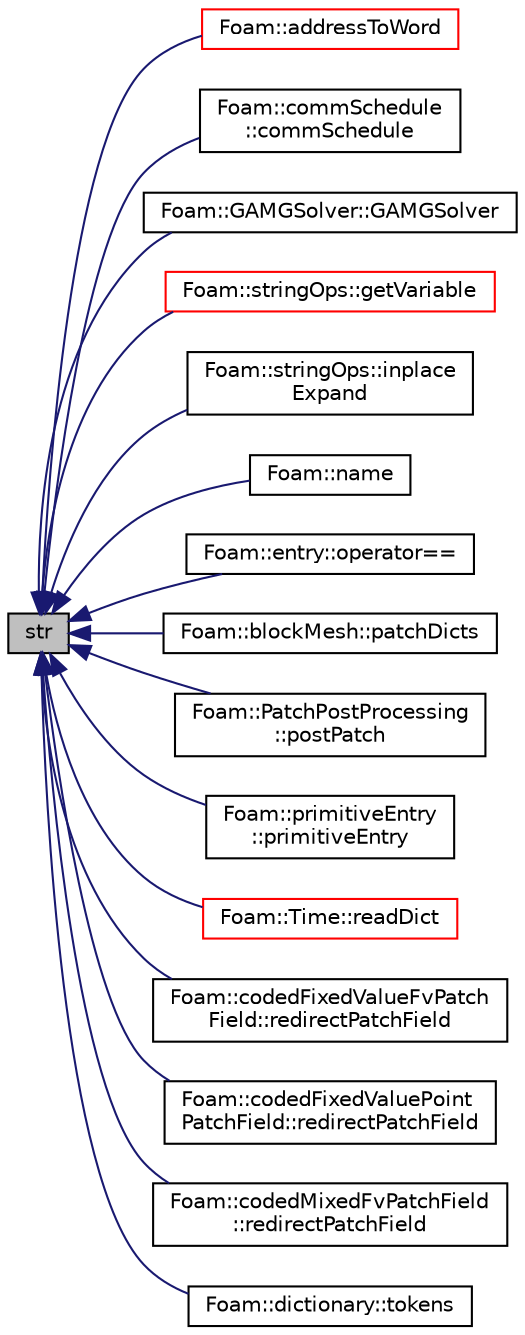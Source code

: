 digraph "str"
{
  bgcolor="transparent";
  edge [fontname="Helvetica",fontsize="10",labelfontname="Helvetica",labelfontsize="10"];
  node [fontname="Helvetica",fontsize="10",shape=record];
  rankdir="LR";
  Node1 [label="str",height=0.2,width=0.4,color="black", fillcolor="grey75", style="filled", fontcolor="black"];
  Node1 -> Node2 [dir="back",color="midnightblue",fontsize="10",style="solid",fontname="Helvetica"];
  Node2 [label="Foam::addressToWord",height=0.2,width=0.4,color="red",URL="$a10725.html#ad7cab5df78dcb95246d42f2e290b9fac"];
  Node1 -> Node3 [dir="back",color="midnightblue",fontsize="10",style="solid",fontname="Helvetica"];
  Node3 [label="Foam::commSchedule\l::commSchedule",height=0.2,width=0.4,color="black",URL="$a00324.html#a1437bad1028054476a2c9d03fab24a7e",tooltip="Construct from wanted communication. Wanted communication is between. "];
  Node1 -> Node4 [dir="back",color="midnightblue",fontsize="10",style="solid",fontname="Helvetica"];
  Node4 [label="Foam::GAMGSolver::GAMGSolver",height=0.2,width=0.4,color="black",URL="$a00901.html#aa0bdfcc22c05f62778e77b175b6fdd66",tooltip="Construct from lduMatrix and solver controls. "];
  Node1 -> Node5 [dir="back",color="midnightblue",fontsize="10",style="solid",fontname="Helvetica"];
  Node5 [label="Foam::stringOps::getVariable",height=0.2,width=0.4,color="red",URL="$a10810.html#a0b683838814d3a93044a72f190d693ed",tooltip="Get dictionary or (optionally) environment variable. "];
  Node1 -> Node6 [dir="back",color="midnightblue",fontsize="10",style="solid",fontname="Helvetica"];
  Node6 [label="Foam::stringOps::inplace\lExpand",height=0.2,width=0.4,color="black",URL="$a10810.html#a7ee8be4ed43cc6718f218bb52d8b9e18",tooltip="Inplace expand occurences of variables according to the dictionary. "];
  Node1 -> Node7 [dir="back",color="midnightblue",fontsize="10",style="solid",fontname="Helvetica"];
  Node7 [label="Foam::name",height=0.2,width=0.4,color="black",URL="$a10725.html#a8be9167a2a1446ac75fbf8a6f04cbcd8",tooltip="Return a string representation of a vectorTensorTransform. "];
  Node1 -> Node8 [dir="back",color="midnightblue",fontsize="10",style="solid",fontname="Helvetica"];
  Node8 [label="Foam::entry::operator==",height=0.2,width=0.4,color="black",URL="$a00660.html#acb4a9acde6863e5527e351283c0061a7"];
  Node1 -> Node9 [dir="back",color="midnightblue",fontsize="10",style="solid",fontname="Helvetica"];
  Node9 [label="Foam::blockMesh::patchDicts",height=0.2,width=0.4,color="black",URL="$a00147.html#acf993efefd644cbd64b3cd65d9de8fbc",tooltip="Get patch information from the topology mesh. "];
  Node1 -> Node10 [dir="back",color="midnightblue",fontsize="10",style="solid",fontname="Helvetica"];
  Node10 [label="Foam::PatchPostProcessing\l::postPatch",height=0.2,width=0.4,color="black",URL="$a01810.html#a77147582d9be96def68967af52d9784b",tooltip="Post-patch hook. "];
  Node1 -> Node11 [dir="back",color="midnightblue",fontsize="10",style="solid",fontname="Helvetica"];
  Node11 [label="Foam::primitiveEntry\l::primitiveEntry",height=0.2,width=0.4,color="black",URL="$a01966.html#a83251b51b65ce18f877fadb0aac3b83e",tooltip="Construct from keyword and a T. "];
  Node1 -> Node12 [dir="back",color="midnightblue",fontsize="10",style="solid",fontname="Helvetica"];
  Node12 [label="Foam::Time::readDict",height=0.2,width=0.4,color="red",URL="$a02606.html#a09f8bbb748b599cf713fa2e07ec7e0b4",tooltip="Read the control dictionary and set the write controls etc. "];
  Node1 -> Node13 [dir="back",color="midnightblue",fontsize="10",style="solid",fontname="Helvetica"];
  Node13 [label="Foam::codedFixedValueFvPatch\lField::redirectPatchField",height=0.2,width=0.4,color="black",URL="$a00306.html#a5c20249abaf120a87844032a513afcf9",tooltip="Get reference to the underlying patch. "];
  Node1 -> Node14 [dir="back",color="midnightblue",fontsize="10",style="solid",fontname="Helvetica"];
  Node14 [label="Foam::codedFixedValuePoint\lPatchField::redirectPatchField",height=0.2,width=0.4,color="black",URL="$a00307.html#a3c9b358486b6600fcf7a71b11138e78a",tooltip="Get reference to the underlying patch. "];
  Node1 -> Node15 [dir="back",color="midnightblue",fontsize="10",style="solid",fontname="Helvetica"];
  Node15 [label="Foam::codedMixedFvPatchField\l::redirectPatchField",height=0.2,width=0.4,color="black",URL="$a00309.html#affcdbcf6c62458feb7e14b23c766a11a",tooltip="Get reference to the underlying patchField. "];
  Node1 -> Node16 [dir="back",color="midnightblue",fontsize="10",style="solid",fontname="Helvetica"];
  Node16 [label="Foam::dictionary::tokens",height=0.2,width=0.4,color="black",URL="$a00524.html#a2c94cc7db3956e11e5f6292fd7989595",tooltip="Return the dictionary as a list of tokens. "];
}
